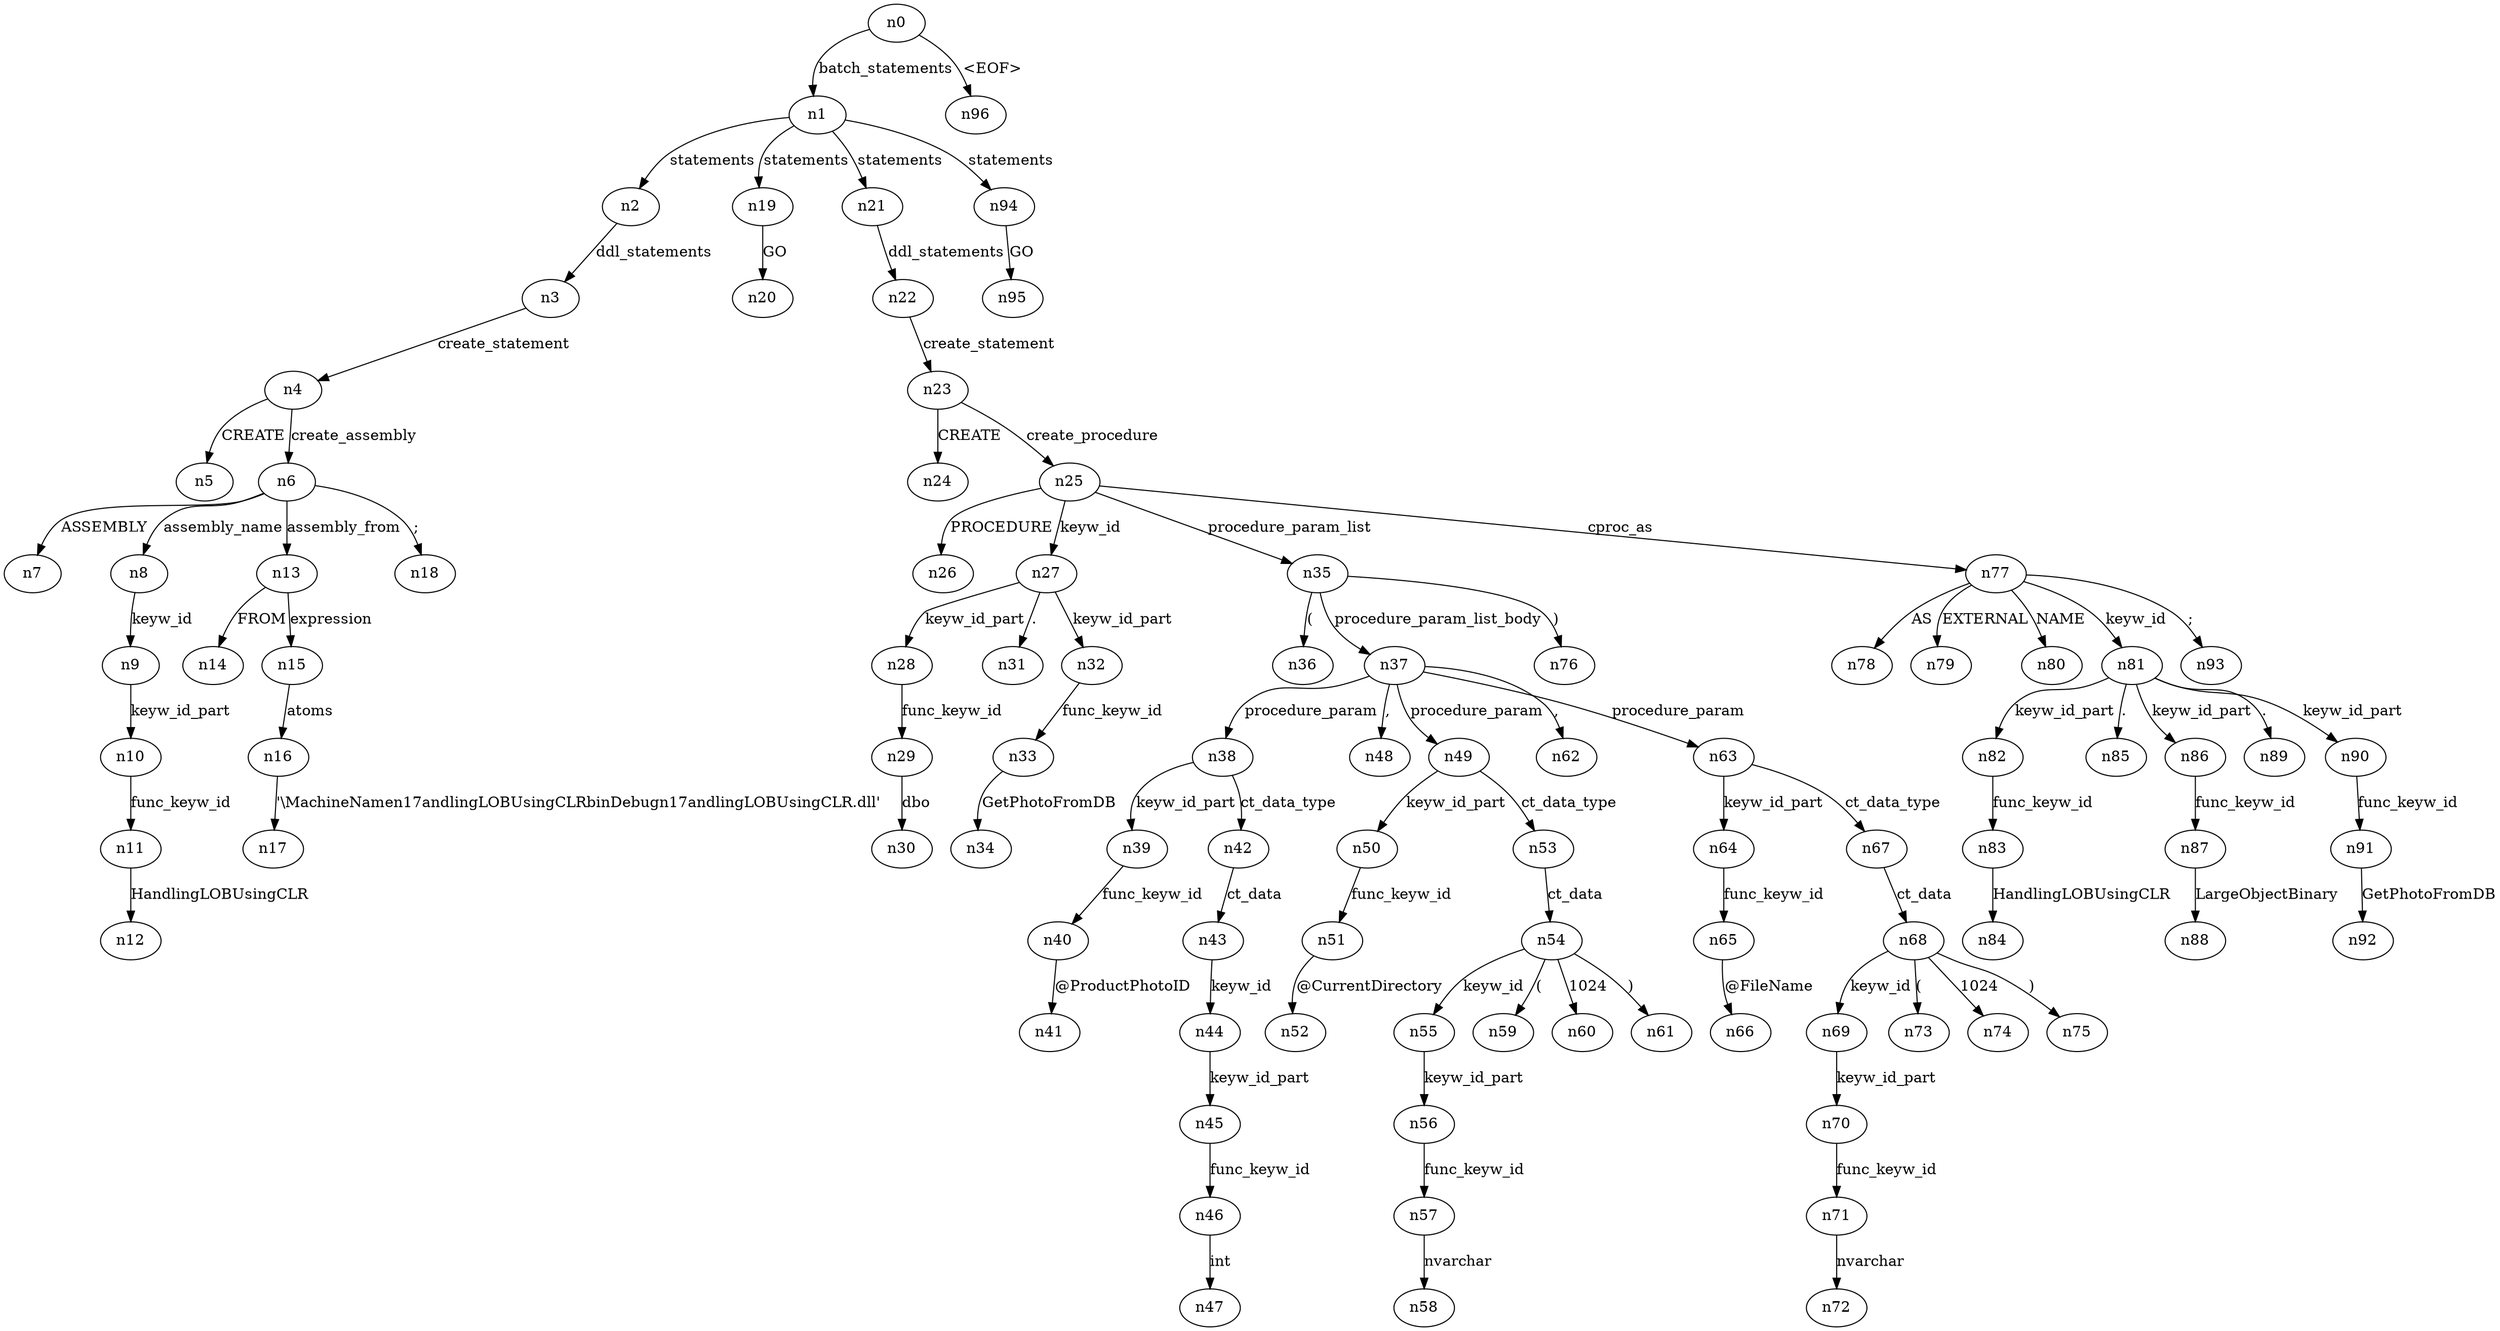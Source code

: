 digraph ParseTree {
  n0 -> n1 [label="batch_statements"];
  n1 -> n2 [label="statements"];
  n2 -> n3 [label="ddl_statements"];
  n3 -> n4 [label="create_statement"];
  n4 -> n5 [label="CREATE"];
  n4 -> n6 [label="create_assembly"];
  n6 -> n7 [label="ASSEMBLY"];
  n6 -> n8 [label="assembly_name"];
  n8 -> n9 [label="keyw_id"];
  n9 -> n10 [label="keyw_id_part"];
  n10 -> n11 [label="func_keyw_id"];
  n11 -> n12 [label="HandlingLOBUsingCLR"];
  n6 -> n13 [label="assembly_from"];
  n13 -> n14 [label="FROM"];
  n13 -> n15 [label="expression"];
  n15 -> n16 [label="atoms"];
  n16 -> n17 [label="'\\MachineName\HandlingLOBUsingCLR\bin\Debug\HandlingLOBUsingCLR.dll'"];
  n6 -> n18 [label=";"];
  n1 -> n19 [label="statements"];
  n19 -> n20 [label="GO"];
  n1 -> n21 [label="statements"];
  n21 -> n22 [label="ddl_statements"];
  n22 -> n23 [label="create_statement"];
  n23 -> n24 [label="CREATE"];
  n23 -> n25 [label="create_procedure"];
  n25 -> n26 [label="PROCEDURE"];
  n25 -> n27 [label="keyw_id"];
  n27 -> n28 [label="keyw_id_part"];
  n28 -> n29 [label="func_keyw_id"];
  n29 -> n30 [label="dbo"];
  n27 -> n31 [label="."];
  n27 -> n32 [label="keyw_id_part"];
  n32 -> n33 [label="func_keyw_id"];
  n33 -> n34 [label="GetPhotoFromDB"];
  n25 -> n35 [label="procedure_param_list"];
  n35 -> n36 [label="("];
  n35 -> n37 [label="procedure_param_list_body"];
  n37 -> n38 [label="procedure_param"];
  n38 -> n39 [label="keyw_id_part"];
  n39 -> n40 [label="func_keyw_id"];
  n40 -> n41 [label="@ProductPhotoID"];
  n38 -> n42 [label="ct_data_type"];
  n42 -> n43 [label="ct_data"];
  n43 -> n44 [label="keyw_id"];
  n44 -> n45 [label="keyw_id_part"];
  n45 -> n46 [label="func_keyw_id"];
  n46 -> n47 [label="int"];
  n37 -> n48 [label=","];
  n37 -> n49 [label="procedure_param"];
  n49 -> n50 [label="keyw_id_part"];
  n50 -> n51 [label="func_keyw_id"];
  n51 -> n52 [label="@CurrentDirectory"];
  n49 -> n53 [label="ct_data_type"];
  n53 -> n54 [label="ct_data"];
  n54 -> n55 [label="keyw_id"];
  n55 -> n56 [label="keyw_id_part"];
  n56 -> n57 [label="func_keyw_id"];
  n57 -> n58 [label="nvarchar"];
  n54 -> n59 [label="("];
  n54 -> n60 [label="1024"];
  n54 -> n61 [label=")"];
  n37 -> n62 [label=","];
  n37 -> n63 [label="procedure_param"];
  n63 -> n64 [label="keyw_id_part"];
  n64 -> n65 [label="func_keyw_id"];
  n65 -> n66 [label="@FileName"];
  n63 -> n67 [label="ct_data_type"];
  n67 -> n68 [label="ct_data"];
  n68 -> n69 [label="keyw_id"];
  n69 -> n70 [label="keyw_id_part"];
  n70 -> n71 [label="func_keyw_id"];
  n71 -> n72 [label="nvarchar"];
  n68 -> n73 [label="("];
  n68 -> n74 [label="1024"];
  n68 -> n75 [label=")"];
  n35 -> n76 [label=")"];
  n25 -> n77 [label="cproc_as"];
  n77 -> n78 [label="AS"];
  n77 -> n79 [label="EXTERNAL"];
  n77 -> n80 [label="NAME"];
  n77 -> n81 [label="keyw_id"];
  n81 -> n82 [label="keyw_id_part"];
  n82 -> n83 [label="func_keyw_id"];
  n83 -> n84 [label="HandlingLOBUsingCLR"];
  n81 -> n85 [label="."];
  n81 -> n86 [label="keyw_id_part"];
  n86 -> n87 [label="func_keyw_id"];
  n87 -> n88 [label="LargeObjectBinary"];
  n81 -> n89 [label="."];
  n81 -> n90 [label="keyw_id_part"];
  n90 -> n91 [label="func_keyw_id"];
  n91 -> n92 [label="GetPhotoFromDB"];
  n77 -> n93 [label=";"];
  n1 -> n94 [label="statements"];
  n94 -> n95 [label="GO"];
  n0 -> n96 [label="<EOF>"];
}